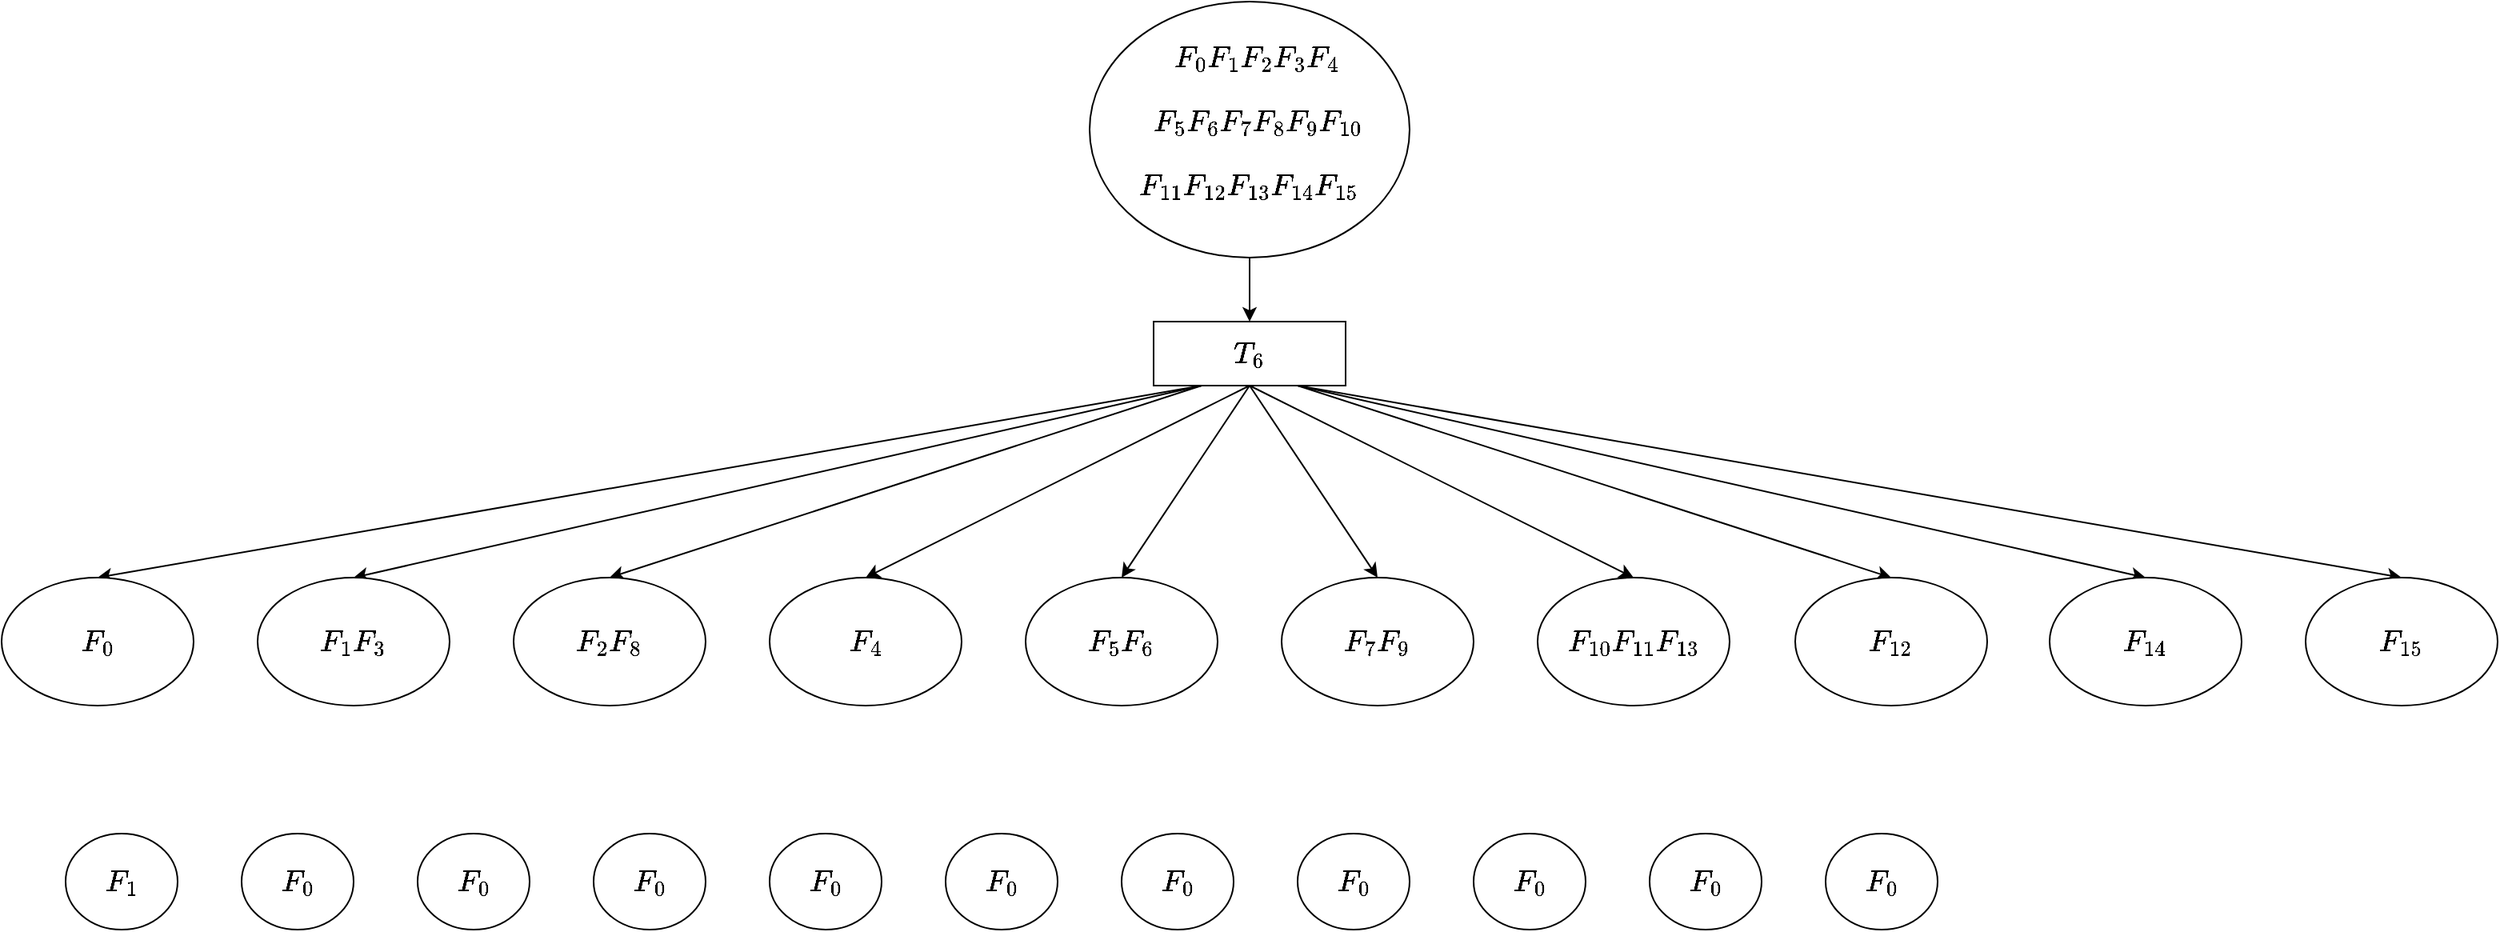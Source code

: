 <mxfile version="23.0.1" type="github">
  <diagram name="第 1 页" id="6oYLE7ZlwKqNFQF_2LEd">
    <mxGraphModel dx="3338" dy="1864" grid="1" gridSize="10" guides="1" tooltips="1" connect="1" arrows="1" fold="1" page="1" pageScale="1" pageWidth="827" pageHeight="1169" math="1" shadow="0">
      <root>
        <mxCell id="0" />
        <mxCell id="1" parent="0" />
        <mxCell id="Igo0mSsp1XI9tSq8-3n3-30" style="edgeStyle=none;shape=connector;rounded=0;orthogonalLoop=1;jettySize=auto;html=1;exitX=0.5;exitY=0;exitDx=0;exitDy=0;entryX=0.5;entryY=1;entryDx=0;entryDy=0;labelBackgroundColor=default;strokeColor=default;align=center;verticalAlign=middle;fontFamily=Helvetica;fontSize=11;fontColor=default;startArrow=classic;startFill=1;endArrow=none;endFill=0;" edge="1" parent="1" source="Igo0mSsp1XI9tSq8-3n3-7" target="Igo0mSsp1XI9tSq8-3n3-19">
          <mxGeometry relative="1" as="geometry" />
        </mxCell>
        <mxCell id="Igo0mSsp1XI9tSq8-3n3-7" value="\[F_{10} F_{11} F_{13}\]" style="ellipse;whiteSpace=wrap;html=1;fontSize=16;" vertex="1" parent="1">
          <mxGeometry x="960" y="480" width="120" height="80" as="geometry" />
        </mxCell>
        <mxCell id="Igo0mSsp1XI9tSq8-3n3-25" style="edgeStyle=none;shape=connector;rounded=0;orthogonalLoop=1;jettySize=auto;html=1;exitX=0.5;exitY=0;exitDx=0;exitDy=0;entryX=0.25;entryY=1;entryDx=0;entryDy=0;labelBackgroundColor=default;strokeColor=default;align=center;verticalAlign=middle;fontFamily=Helvetica;fontSize=11;fontColor=default;startArrow=classic;startFill=1;endArrow=none;endFill=0;" edge="1" parent="1" source="Igo0mSsp1XI9tSq8-3n3-8" target="Igo0mSsp1XI9tSq8-3n3-19">
          <mxGeometry relative="1" as="geometry" />
        </mxCell>
        <mxCell id="Igo0mSsp1XI9tSq8-3n3-8" value="\[F_0\]" style="ellipse;whiteSpace=wrap;html=1;fontSize=16;" vertex="1" parent="1">
          <mxGeometry y="480" width="120" height="80" as="geometry" />
        </mxCell>
        <mxCell id="Igo0mSsp1XI9tSq8-3n3-26" style="edgeStyle=none;shape=connector;rounded=0;orthogonalLoop=1;jettySize=auto;html=1;exitX=0.5;exitY=0;exitDx=0;exitDy=0;entryX=0.25;entryY=1;entryDx=0;entryDy=0;labelBackgroundColor=default;strokeColor=default;align=center;verticalAlign=middle;fontFamily=Helvetica;fontSize=11;fontColor=default;startArrow=classic;startFill=1;endArrow=none;endFill=0;" edge="1" parent="1" source="Igo0mSsp1XI9tSq8-3n3-9" target="Igo0mSsp1XI9tSq8-3n3-19">
          <mxGeometry relative="1" as="geometry" />
        </mxCell>
        <mxCell id="Igo0mSsp1XI9tSq8-3n3-9" value="\[F_2 F_{8}\]" style="ellipse;whiteSpace=wrap;html=1;fontSize=16;" vertex="1" parent="1">
          <mxGeometry x="320" y="480" width="120" height="80" as="geometry" />
        </mxCell>
        <mxCell id="Igo0mSsp1XI9tSq8-3n3-34" style="edgeStyle=none;shape=connector;rounded=0;orthogonalLoop=1;jettySize=auto;html=1;exitX=0.5;exitY=0;exitDx=0;exitDy=0;entryX=0.5;entryY=1;entryDx=0;entryDy=0;labelBackgroundColor=default;strokeColor=default;align=center;verticalAlign=middle;fontFamily=Helvetica;fontSize=11;fontColor=default;startArrow=classic;startFill=1;endArrow=none;endFill=0;" edge="1" parent="1" source="Igo0mSsp1XI9tSq8-3n3-10" target="Igo0mSsp1XI9tSq8-3n3-19">
          <mxGeometry relative="1" as="geometry" />
        </mxCell>
        <mxCell id="Igo0mSsp1XI9tSq8-3n3-10" value="\[F_5 F_{6}\]" style="ellipse;whiteSpace=wrap;html=1;fontSize=16;" vertex="1" parent="1">
          <mxGeometry x="640" y="480" width="120" height="80" as="geometry" />
        </mxCell>
        <mxCell id="Igo0mSsp1XI9tSq8-3n3-29" style="edgeStyle=none;shape=connector;rounded=0;orthogonalLoop=1;jettySize=auto;html=1;exitX=0.5;exitY=0;exitDx=0;exitDy=0;entryX=0.5;entryY=1;entryDx=0;entryDy=0;labelBackgroundColor=default;strokeColor=default;align=center;verticalAlign=middle;fontFamily=Helvetica;fontSize=11;fontColor=default;startArrow=classic;startFill=1;endArrow=none;endFill=0;" edge="1" parent="1" source="Igo0mSsp1XI9tSq8-3n3-11" target="Igo0mSsp1XI9tSq8-3n3-19">
          <mxGeometry relative="1" as="geometry" />
        </mxCell>
        <mxCell id="Igo0mSsp1XI9tSq8-3n3-11" value="\[F_7 F_{9}\]" style="ellipse;whiteSpace=wrap;html=1;fontSize=16;" vertex="1" parent="1">
          <mxGeometry x="800" y="480" width="120" height="80" as="geometry" />
        </mxCell>
        <mxCell id="Igo0mSsp1XI9tSq8-3n3-24" style="edgeStyle=none;shape=connector;rounded=0;orthogonalLoop=1;jettySize=auto;html=1;exitX=0.5;exitY=0;exitDx=0;exitDy=0;entryX=0.25;entryY=1;entryDx=0;entryDy=0;labelBackgroundColor=default;strokeColor=default;align=center;verticalAlign=middle;fontFamily=Helvetica;fontSize=11;fontColor=default;startArrow=classic;startFill=1;endArrow=none;endFill=0;" edge="1" parent="1" source="Igo0mSsp1XI9tSq8-3n3-12" target="Igo0mSsp1XI9tSq8-3n3-19">
          <mxGeometry relative="1" as="geometry" />
        </mxCell>
        <mxCell id="Igo0mSsp1XI9tSq8-3n3-12" value="\[F_1 F_3\]" style="ellipse;whiteSpace=wrap;html=1;fontSize=16;" vertex="1" parent="1">
          <mxGeometry x="160" y="480" width="120" height="80" as="geometry" />
        </mxCell>
        <mxCell id="Igo0mSsp1XI9tSq8-3n3-31" style="edgeStyle=none;shape=connector;rounded=0;orthogonalLoop=1;jettySize=auto;html=1;exitX=0.5;exitY=0;exitDx=0;exitDy=0;entryX=0.75;entryY=1;entryDx=0;entryDy=0;labelBackgroundColor=default;strokeColor=default;align=center;verticalAlign=middle;fontFamily=Helvetica;fontSize=11;fontColor=default;startArrow=classic;startFill=1;endArrow=none;endFill=0;" edge="1" parent="1" source="Igo0mSsp1XI9tSq8-3n3-13" target="Igo0mSsp1XI9tSq8-3n3-19">
          <mxGeometry relative="1" as="geometry" />
        </mxCell>
        <mxCell id="Igo0mSsp1XI9tSq8-3n3-13" value="\[F_{12}\]" style="ellipse;whiteSpace=wrap;html=1;fontSize=16;" vertex="1" parent="1">
          <mxGeometry x="1121" y="480" width="120" height="80" as="geometry" />
        </mxCell>
        <mxCell id="Igo0mSsp1XI9tSq8-3n3-32" style="edgeStyle=none;shape=connector;rounded=0;orthogonalLoop=1;jettySize=auto;html=1;exitX=0.5;exitY=0;exitDx=0;exitDy=0;entryX=0.75;entryY=1;entryDx=0;entryDy=0;labelBackgroundColor=default;strokeColor=default;align=center;verticalAlign=middle;fontFamily=Helvetica;fontSize=11;fontColor=default;startArrow=classic;startFill=1;endArrow=none;endFill=0;" edge="1" parent="1" source="Igo0mSsp1XI9tSq8-3n3-14" target="Igo0mSsp1XI9tSq8-3n3-19">
          <mxGeometry relative="1" as="geometry" />
        </mxCell>
        <mxCell id="Igo0mSsp1XI9tSq8-3n3-14" value="\[F_{14}\]" style="ellipse;whiteSpace=wrap;html=1;fontSize=16;" vertex="1" parent="1">
          <mxGeometry x="1280" y="480" width="120" height="80" as="geometry" />
        </mxCell>
        <mxCell id="Igo0mSsp1XI9tSq8-3n3-35" style="edgeStyle=none;shape=connector;rounded=0;orthogonalLoop=1;jettySize=auto;html=1;exitX=0.5;exitY=0;exitDx=0;exitDy=0;entryX=0.75;entryY=1;entryDx=0;entryDy=0;labelBackgroundColor=default;strokeColor=default;align=center;verticalAlign=middle;fontFamily=Helvetica;fontSize=11;fontColor=default;startArrow=classic;startFill=1;endArrow=none;endFill=0;" edge="1" parent="1" source="Igo0mSsp1XI9tSq8-3n3-15" target="Igo0mSsp1XI9tSq8-3n3-19">
          <mxGeometry relative="1" as="geometry" />
        </mxCell>
        <mxCell id="Igo0mSsp1XI9tSq8-3n3-15" value="\[F_{15}\]" style="ellipse;whiteSpace=wrap;html=1;fontSize=16;" vertex="1" parent="1">
          <mxGeometry x="1440" y="480" width="120" height="80" as="geometry" />
        </mxCell>
        <mxCell id="Igo0mSsp1XI9tSq8-3n3-17" value="" style="group" vertex="1" connectable="0" parent="1">
          <mxGeometry x="680" y="120" width="200" height="160" as="geometry" />
        </mxCell>
        <mxCell id="Igo0mSsp1XI9tSq8-3n3-6" value="" style="ellipse;whiteSpace=wrap;html=1;" vertex="1" parent="Igo0mSsp1XI9tSq8-3n3-17">
          <mxGeometry width="200" height="160" as="geometry" />
        </mxCell>
        <mxCell id="Igo0mSsp1XI9tSq8-3n3-3" value="\[F_{11} F_{12} F_{13} F_{14} F_{15}\]" style="text;html=1;strokeColor=none;fillColor=none;align=center;verticalAlign=middle;whiteSpace=wrap;rounded=0;fontSize=16;" vertex="1" parent="Igo0mSsp1XI9tSq8-3n3-17">
          <mxGeometry x="35" y="100" width="130" height="30" as="geometry" />
        </mxCell>
        <mxCell id="Igo0mSsp1XI9tSq8-3n3-4" value="&lt;font style=&quot;font-size: 16px;&quot;&gt;\[F_5 F_6 F_7&amp;nbsp;F_8 F_9 F_{10} \]&lt;/font&gt;" style="text;html=1;strokeColor=none;fillColor=none;align=center;verticalAlign=middle;whiteSpace=wrap;rounded=0;fontSize=16;" vertex="1" parent="Igo0mSsp1XI9tSq8-3n3-17">
          <mxGeometry x="40" y="60" width="130" height="30" as="geometry" />
        </mxCell>
        <mxCell id="Igo0mSsp1XI9tSq8-3n3-5" value="\[F_0&amp;nbsp; F_1&amp;nbsp; F_2 F_3 F_4 \]" style="text;html=1;strokeColor=none;fillColor=none;align=center;verticalAlign=middle;whiteSpace=wrap;rounded=0;fontSize=16;" vertex="1" parent="Igo0mSsp1XI9tSq8-3n3-17">
          <mxGeometry x="55" y="20" width="100" height="30" as="geometry" />
        </mxCell>
        <mxCell id="Igo0mSsp1XI9tSq8-3n3-27" style="edgeStyle=none;shape=connector;rounded=0;orthogonalLoop=1;jettySize=auto;html=1;exitX=0.5;exitY=0;exitDx=0;exitDy=0;entryX=0.5;entryY=1;entryDx=0;entryDy=0;labelBackgroundColor=default;strokeColor=default;align=center;verticalAlign=middle;fontFamily=Helvetica;fontSize=11;fontColor=default;startArrow=classic;startFill=1;endArrow=none;endFill=0;" edge="1" parent="1" source="Igo0mSsp1XI9tSq8-3n3-18" target="Igo0mSsp1XI9tSq8-3n3-19">
          <mxGeometry relative="1" as="geometry" />
        </mxCell>
        <mxCell id="Igo0mSsp1XI9tSq8-3n3-18" value="\[F_4\]" style="ellipse;whiteSpace=wrap;html=1;fontSize=16;" vertex="1" parent="1">
          <mxGeometry x="480" y="480" width="120" height="80" as="geometry" />
        </mxCell>
        <mxCell id="Igo0mSsp1XI9tSq8-3n3-19" value="\[T_6\]" style="whiteSpace=wrap;html=1;fontSize=16;" vertex="1" parent="1">
          <mxGeometry x="720" y="320" width="120" height="40" as="geometry" />
        </mxCell>
        <mxCell id="Igo0mSsp1XI9tSq8-3n3-20" value="" style="edgeStyle=elbowEdgeStyle;rounded=0;orthogonalLoop=1;jettySize=auto;html=1;" edge="1" parent="1" source="Igo0mSsp1XI9tSq8-3n3-6" target="Igo0mSsp1XI9tSq8-3n3-19">
          <mxGeometry relative="1" as="geometry" />
        </mxCell>
        <mxCell id="Igo0mSsp1XI9tSq8-3n3-37" value="\[F_0\]" style="ellipse;whiteSpace=wrap;html=1;fontSize=16;" vertex="1" parent="1">
          <mxGeometry x="150" y="640" width="70" height="60" as="geometry" />
        </mxCell>
        <mxCell id="Igo0mSsp1XI9tSq8-3n3-38" value="\[F_1\]" style="ellipse;whiteSpace=wrap;html=1;fontSize=16;" vertex="1" parent="1">
          <mxGeometry x="40" y="640" width="70" height="60" as="geometry" />
        </mxCell>
        <mxCell id="Igo0mSsp1XI9tSq8-3n3-39" value="\[F_0\]" style="ellipse;whiteSpace=wrap;html=1;fontSize=16;" vertex="1" parent="1">
          <mxGeometry x="260" y="640" width="70" height="60" as="geometry" />
        </mxCell>
        <mxCell id="Igo0mSsp1XI9tSq8-3n3-40" value="\[F_0\]" style="ellipse;whiteSpace=wrap;html=1;fontSize=16;" vertex="1" parent="1">
          <mxGeometry x="370" y="640" width="70" height="60" as="geometry" />
        </mxCell>
        <mxCell id="Igo0mSsp1XI9tSq8-3n3-41" value="\[F_0\]" style="ellipse;whiteSpace=wrap;html=1;fontSize=16;" vertex="1" parent="1">
          <mxGeometry x="480" y="640" width="70" height="60" as="geometry" />
        </mxCell>
        <mxCell id="Igo0mSsp1XI9tSq8-3n3-42" value="\[F_0\]" style="ellipse;whiteSpace=wrap;html=1;fontSize=16;" vertex="1" parent="1">
          <mxGeometry x="590" y="640" width="70" height="60" as="geometry" />
        </mxCell>
        <mxCell id="Igo0mSsp1XI9tSq8-3n3-43" value="\[F_0\]" style="ellipse;whiteSpace=wrap;html=1;fontSize=16;" vertex="1" parent="1">
          <mxGeometry x="700" y="640" width="70" height="60" as="geometry" />
        </mxCell>
        <mxCell id="Igo0mSsp1XI9tSq8-3n3-44" value="\[F_0\]" style="ellipse;whiteSpace=wrap;html=1;fontSize=16;" vertex="1" parent="1">
          <mxGeometry x="810" y="640" width="70" height="60" as="geometry" />
        </mxCell>
        <mxCell id="Igo0mSsp1XI9tSq8-3n3-45" value="\[F_0\]" style="ellipse;whiteSpace=wrap;html=1;fontSize=16;" vertex="1" parent="1">
          <mxGeometry x="920" y="640" width="70" height="60" as="geometry" />
        </mxCell>
        <mxCell id="Igo0mSsp1XI9tSq8-3n3-46" value="\[F_0\]" style="ellipse;whiteSpace=wrap;html=1;fontSize=16;" vertex="1" parent="1">
          <mxGeometry x="1030" y="640" width="70" height="60" as="geometry" />
        </mxCell>
        <mxCell id="Igo0mSsp1XI9tSq8-3n3-47" value="\[F_0\]" style="ellipse;whiteSpace=wrap;html=1;fontSize=16;" vertex="1" parent="1">
          <mxGeometry x="1140" y="640" width="70" height="60" as="geometry" />
        </mxCell>
      </root>
    </mxGraphModel>
  </diagram>
</mxfile>
